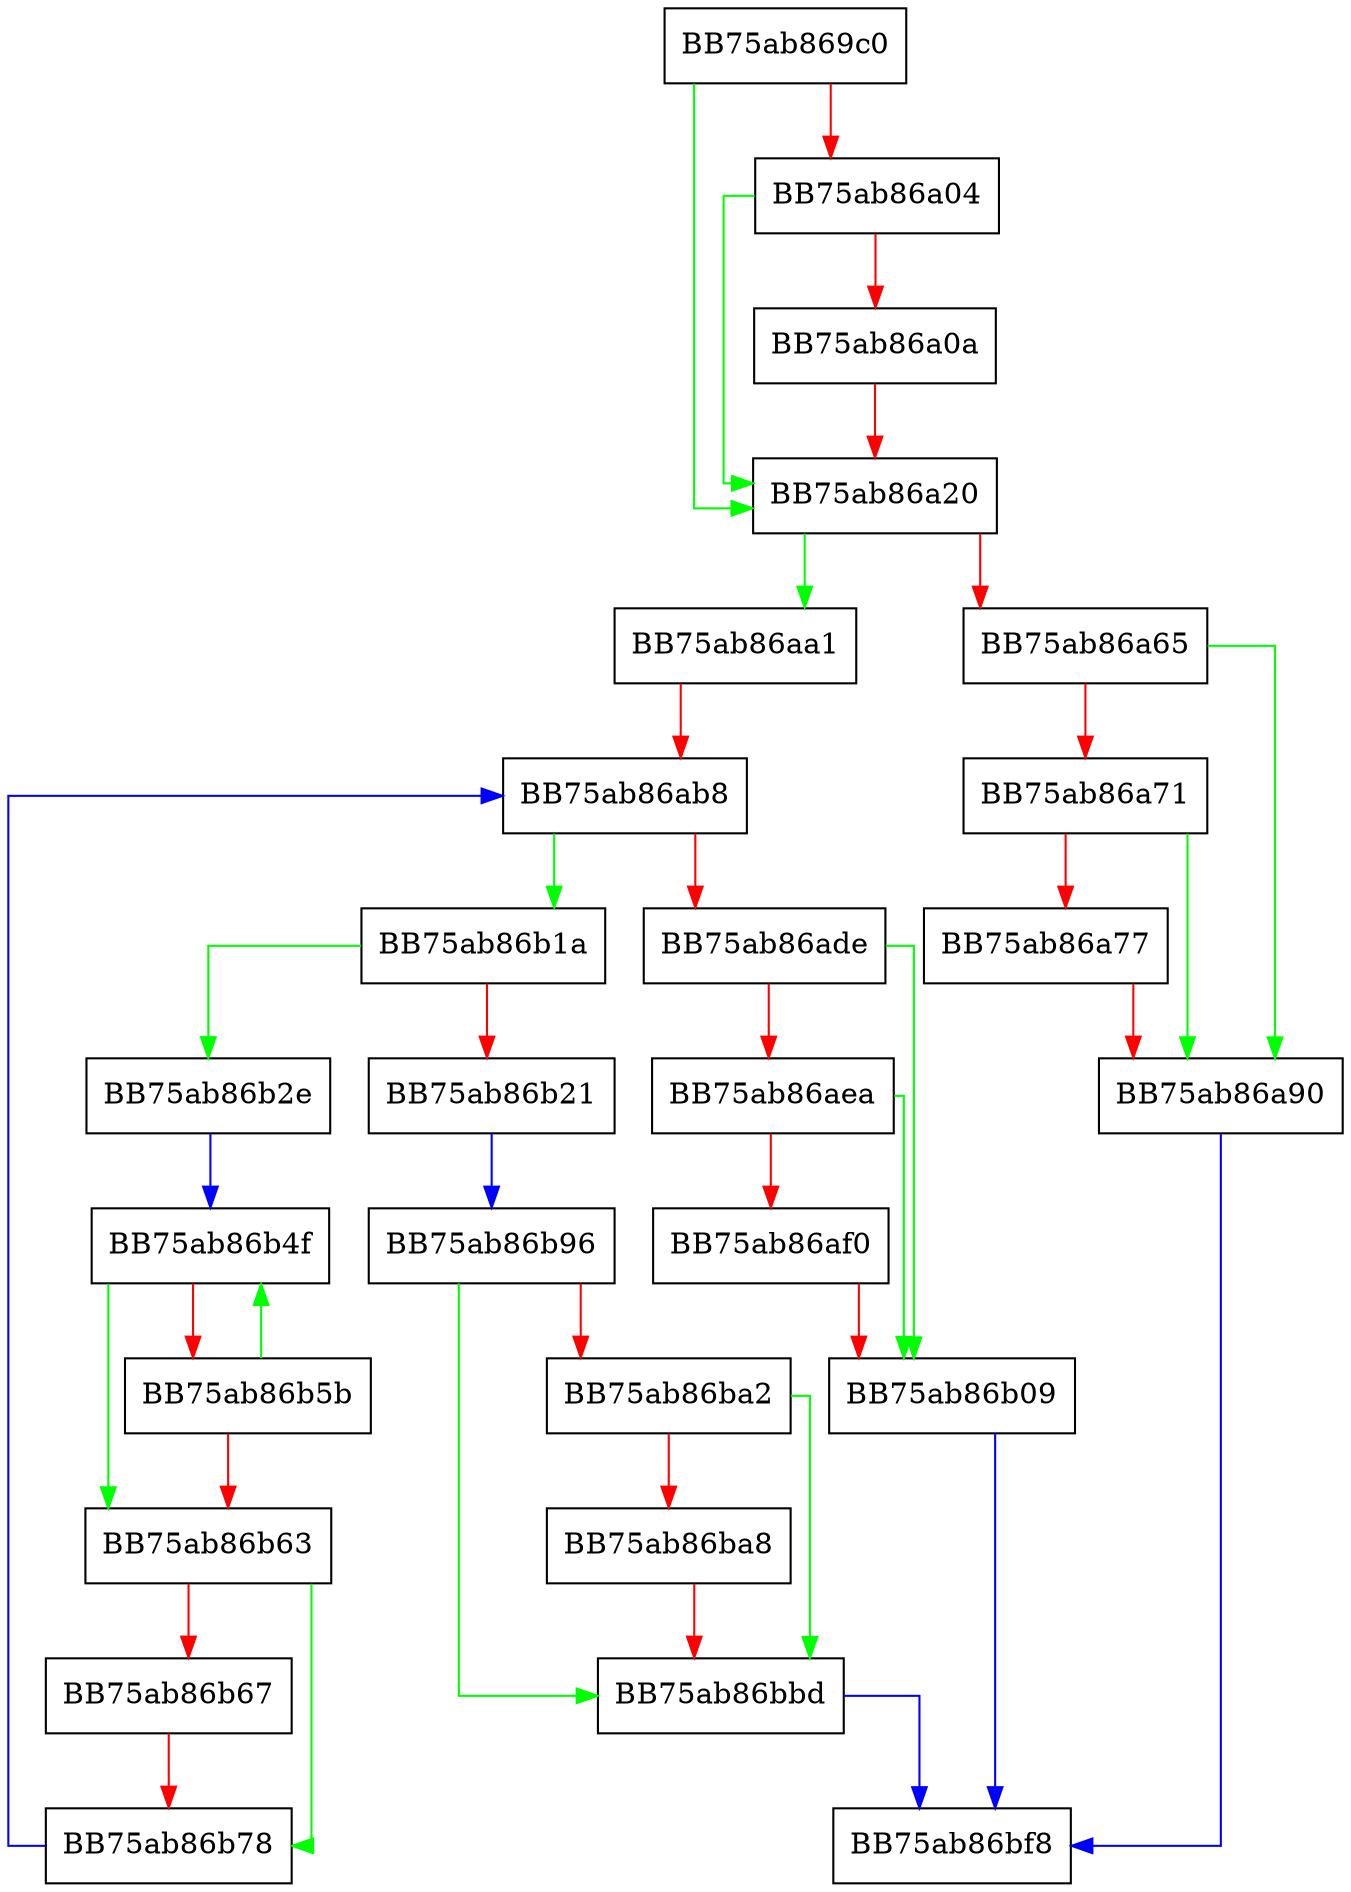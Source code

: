 digraph QuerySnapshots {
  node [shape="box"];
  graph [splines=ortho];
  BB75ab869c0 -> BB75ab86a20 [color="green"];
  BB75ab869c0 -> BB75ab86a04 [color="red"];
  BB75ab86a04 -> BB75ab86a20 [color="green"];
  BB75ab86a04 -> BB75ab86a0a [color="red"];
  BB75ab86a0a -> BB75ab86a20 [color="red"];
  BB75ab86a20 -> BB75ab86aa1 [color="green"];
  BB75ab86a20 -> BB75ab86a65 [color="red"];
  BB75ab86a65 -> BB75ab86a90 [color="green"];
  BB75ab86a65 -> BB75ab86a71 [color="red"];
  BB75ab86a71 -> BB75ab86a90 [color="green"];
  BB75ab86a71 -> BB75ab86a77 [color="red"];
  BB75ab86a77 -> BB75ab86a90 [color="red"];
  BB75ab86a90 -> BB75ab86bf8 [color="blue"];
  BB75ab86aa1 -> BB75ab86ab8 [color="red"];
  BB75ab86ab8 -> BB75ab86b1a [color="green"];
  BB75ab86ab8 -> BB75ab86ade [color="red"];
  BB75ab86ade -> BB75ab86b09 [color="green"];
  BB75ab86ade -> BB75ab86aea [color="red"];
  BB75ab86aea -> BB75ab86b09 [color="green"];
  BB75ab86aea -> BB75ab86af0 [color="red"];
  BB75ab86af0 -> BB75ab86b09 [color="red"];
  BB75ab86b09 -> BB75ab86bf8 [color="blue"];
  BB75ab86b1a -> BB75ab86b2e [color="green"];
  BB75ab86b1a -> BB75ab86b21 [color="red"];
  BB75ab86b21 -> BB75ab86b96 [color="blue"];
  BB75ab86b2e -> BB75ab86b4f [color="blue"];
  BB75ab86b4f -> BB75ab86b63 [color="green"];
  BB75ab86b4f -> BB75ab86b5b [color="red"];
  BB75ab86b5b -> BB75ab86b4f [color="green"];
  BB75ab86b5b -> BB75ab86b63 [color="red"];
  BB75ab86b63 -> BB75ab86b78 [color="green"];
  BB75ab86b63 -> BB75ab86b67 [color="red"];
  BB75ab86b67 -> BB75ab86b78 [color="red"];
  BB75ab86b78 -> BB75ab86ab8 [color="blue"];
  BB75ab86b96 -> BB75ab86bbd [color="green"];
  BB75ab86b96 -> BB75ab86ba2 [color="red"];
  BB75ab86ba2 -> BB75ab86bbd [color="green"];
  BB75ab86ba2 -> BB75ab86ba8 [color="red"];
  BB75ab86ba8 -> BB75ab86bbd [color="red"];
  BB75ab86bbd -> BB75ab86bf8 [color="blue"];
}